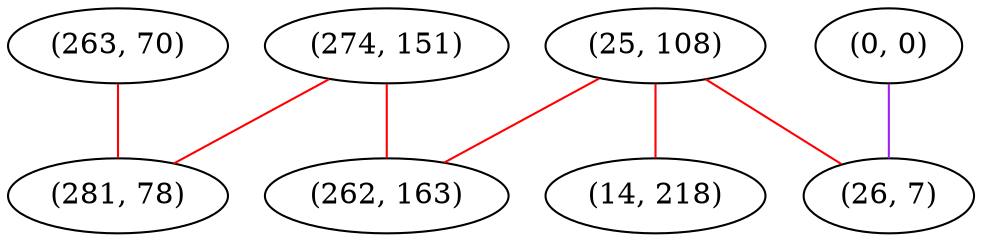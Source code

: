 graph "" {
"(274, 151)";
"(0, 0)";
"(263, 70)";
"(25, 108)";
"(262, 163)";
"(14, 218)";
"(281, 78)";
"(26, 7)";
"(274, 151)" -- "(262, 163)"  [color=red, key=0, weight=1];
"(274, 151)" -- "(281, 78)"  [color=red, key=0, weight=1];
"(0, 0)" -- "(26, 7)"  [color=purple, key=0, weight=4];
"(263, 70)" -- "(281, 78)"  [color=red, key=0, weight=1];
"(25, 108)" -- "(262, 163)"  [color=red, key=0, weight=1];
"(25, 108)" -- "(26, 7)"  [color=red, key=0, weight=1];
"(25, 108)" -- "(14, 218)"  [color=red, key=0, weight=1];
}
